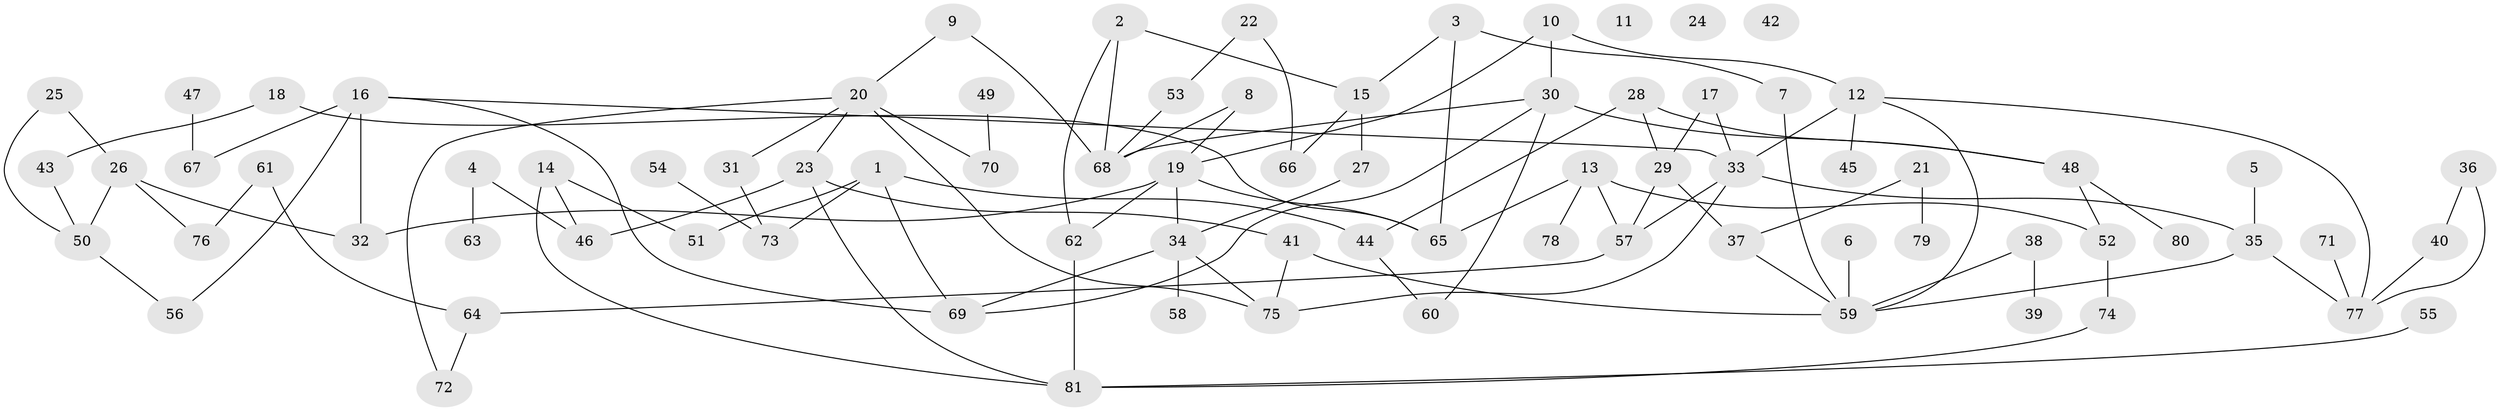 // Generated by graph-tools (version 1.1) at 2025/00/03/09/25 03:00:52]
// undirected, 81 vertices, 110 edges
graph export_dot {
graph [start="1"]
  node [color=gray90,style=filled];
  1;
  2;
  3;
  4;
  5;
  6;
  7;
  8;
  9;
  10;
  11;
  12;
  13;
  14;
  15;
  16;
  17;
  18;
  19;
  20;
  21;
  22;
  23;
  24;
  25;
  26;
  27;
  28;
  29;
  30;
  31;
  32;
  33;
  34;
  35;
  36;
  37;
  38;
  39;
  40;
  41;
  42;
  43;
  44;
  45;
  46;
  47;
  48;
  49;
  50;
  51;
  52;
  53;
  54;
  55;
  56;
  57;
  58;
  59;
  60;
  61;
  62;
  63;
  64;
  65;
  66;
  67;
  68;
  69;
  70;
  71;
  72;
  73;
  74;
  75;
  76;
  77;
  78;
  79;
  80;
  81;
  1 -- 44;
  1 -- 51;
  1 -- 69;
  1 -- 73;
  2 -- 15;
  2 -- 62;
  2 -- 68;
  3 -- 7;
  3 -- 15;
  3 -- 65;
  4 -- 46;
  4 -- 63;
  5 -- 35;
  6 -- 59;
  7 -- 59;
  8 -- 19;
  8 -- 68;
  9 -- 20;
  9 -- 68;
  10 -- 12;
  10 -- 19;
  10 -- 30;
  12 -- 33;
  12 -- 45;
  12 -- 59;
  12 -- 77;
  13 -- 52;
  13 -- 57;
  13 -- 65;
  13 -- 78;
  14 -- 46;
  14 -- 51;
  14 -- 81;
  15 -- 27;
  15 -- 66;
  16 -- 32;
  16 -- 33;
  16 -- 56;
  16 -- 67;
  16 -- 69;
  17 -- 29;
  17 -- 33;
  18 -- 43;
  18 -- 65;
  19 -- 32;
  19 -- 34;
  19 -- 62;
  19 -- 65;
  20 -- 23;
  20 -- 31;
  20 -- 70;
  20 -- 72;
  20 -- 75;
  21 -- 37;
  21 -- 79;
  22 -- 53;
  22 -- 66;
  23 -- 41;
  23 -- 46;
  23 -- 81;
  25 -- 26;
  25 -- 50;
  26 -- 32;
  26 -- 50;
  26 -- 76;
  27 -- 34;
  28 -- 29;
  28 -- 44;
  28 -- 48;
  29 -- 37;
  29 -- 57;
  30 -- 48;
  30 -- 60;
  30 -- 68;
  30 -- 69;
  31 -- 73;
  33 -- 35;
  33 -- 57;
  33 -- 75;
  34 -- 58;
  34 -- 69;
  34 -- 75;
  35 -- 59;
  35 -- 77;
  36 -- 40;
  36 -- 77;
  37 -- 59;
  38 -- 39;
  38 -- 59;
  40 -- 77;
  41 -- 59;
  41 -- 75;
  43 -- 50;
  44 -- 60;
  47 -- 67;
  48 -- 52;
  48 -- 80;
  49 -- 70;
  50 -- 56;
  52 -- 74;
  53 -- 68;
  54 -- 73;
  55 -- 81;
  57 -- 64;
  61 -- 64;
  61 -- 76;
  62 -- 81;
  64 -- 72;
  71 -- 77;
  74 -- 81;
}

